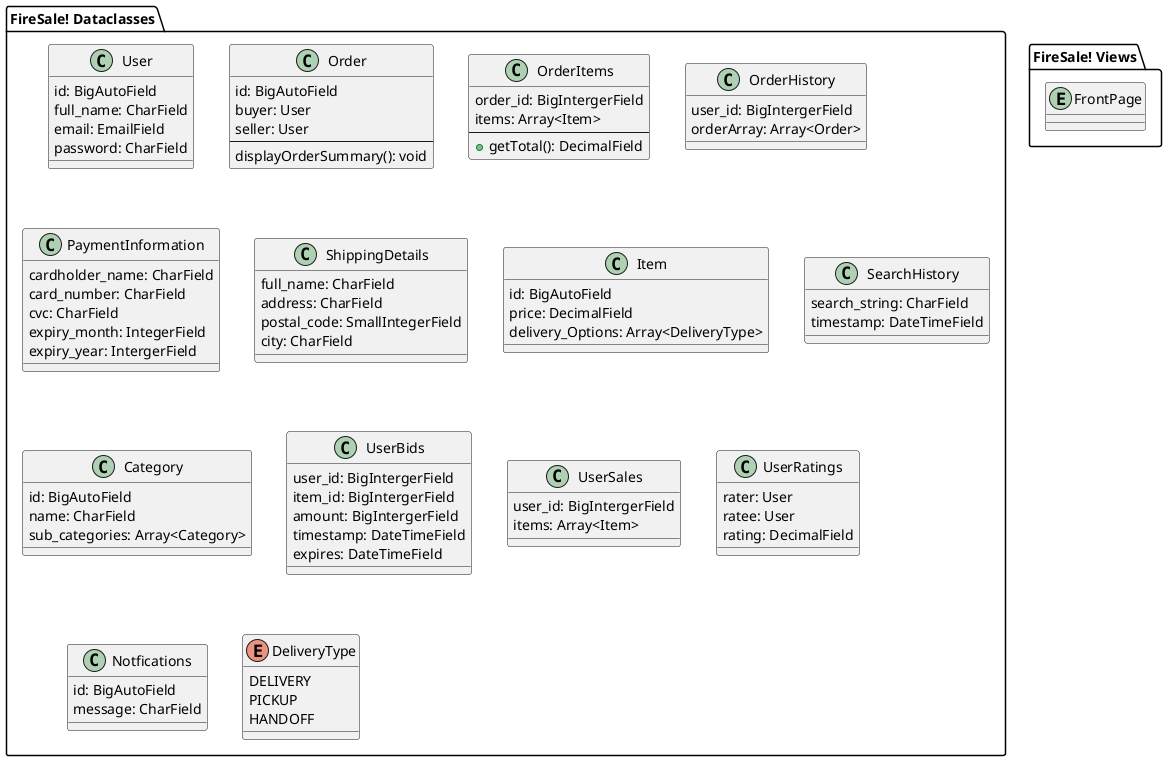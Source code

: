@startuml FireSale!
package "FireSale! Dataclasses" {
    class User {
        id: BigAutoField
        full_name: CharField
        email: EmailField
        password: CharField
    }
    class Order {
        id: BigAutoField
        buyer: User
        seller: User
        --
        displayOrderSummary(): void
    }
    class OrderItems {
        order_id: BigIntergerField
        items: Array<Item>
        --
        + getTotal(): DecimalField
    }
    class OrderHistory{
        user_id: BigIntergerField
        orderArray: Array<Order>
    }
    class PaymentInformation {
        cardholder_name: CharField
        card_number: CharField
        cvc: CharField
        expiry_month: IntegerField
        expiry_year: IntergerField

    }
    class ShippingDetails {
        full_name: CharField
        address: CharField
        postal_code: SmallIntegerField
        city: CharField
    }
    class Item{
        id: BigAutoField
        price: DecimalField
        delivery_Options: Array<DeliveryType>

    }
    class SearchHistory{
        search_string: CharField
        timestamp: DateTimeField
    }
    class Category{
        id: BigAutoField
        name: CharField
        sub_categories: Array<Category>
    }
    class UserBids {
        user_id: BigIntergerField
        item_id: BigIntergerField
        amount: BigIntergerField
        timestamp: DateTimeField
        expires: DateTimeField

    }
    class UserSales {
        user_id: BigIntergerField
        items: Array<Item>
    }
    class UserRatings {
        rater: User
        ratee: User
        rating: DecimalField
    }
    class Notfications {
        id: BigAutoField
        message: CharField
    }
    enum DeliveryType {
        DELIVERY
        PICKUP
        HANDOFF
    }
}
package "FireSale! Views" {
    entity FrontPage {

    }

}
@enduml
